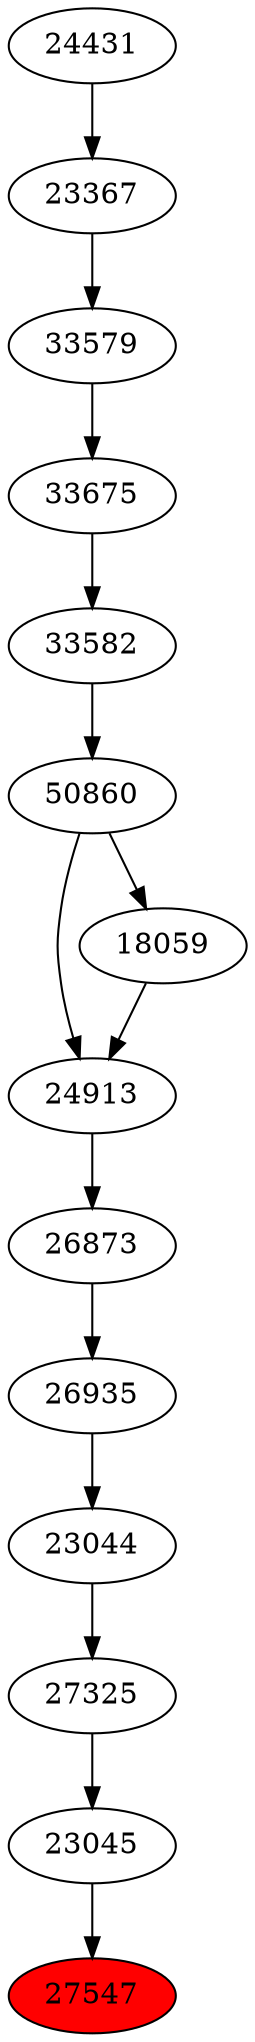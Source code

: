 strict digraph{ 
27547 [label="27547" fillcolor=red style=filled]
23045 -> 27547
23045 [label="23045"]
27325 -> 23045
27325 [label="27325"]
23044 -> 27325
23044 [label="23044"]
26935 -> 23044
26935 [label="26935"]
26873 -> 26935
26873 [label="26873"]
24913 -> 26873
24913 [label="24913"]
18059 -> 24913
50860 -> 24913
18059 [label="18059"]
50860 -> 18059
50860 [label="50860"]
33582 -> 50860
33582 [label="33582"]
33675 -> 33582
33675 [label="33675"]
33579 -> 33675
33579 [label="33579"]
23367 -> 33579
23367 [label="23367"]
24431 -> 23367
24431 [label="24431"]
}